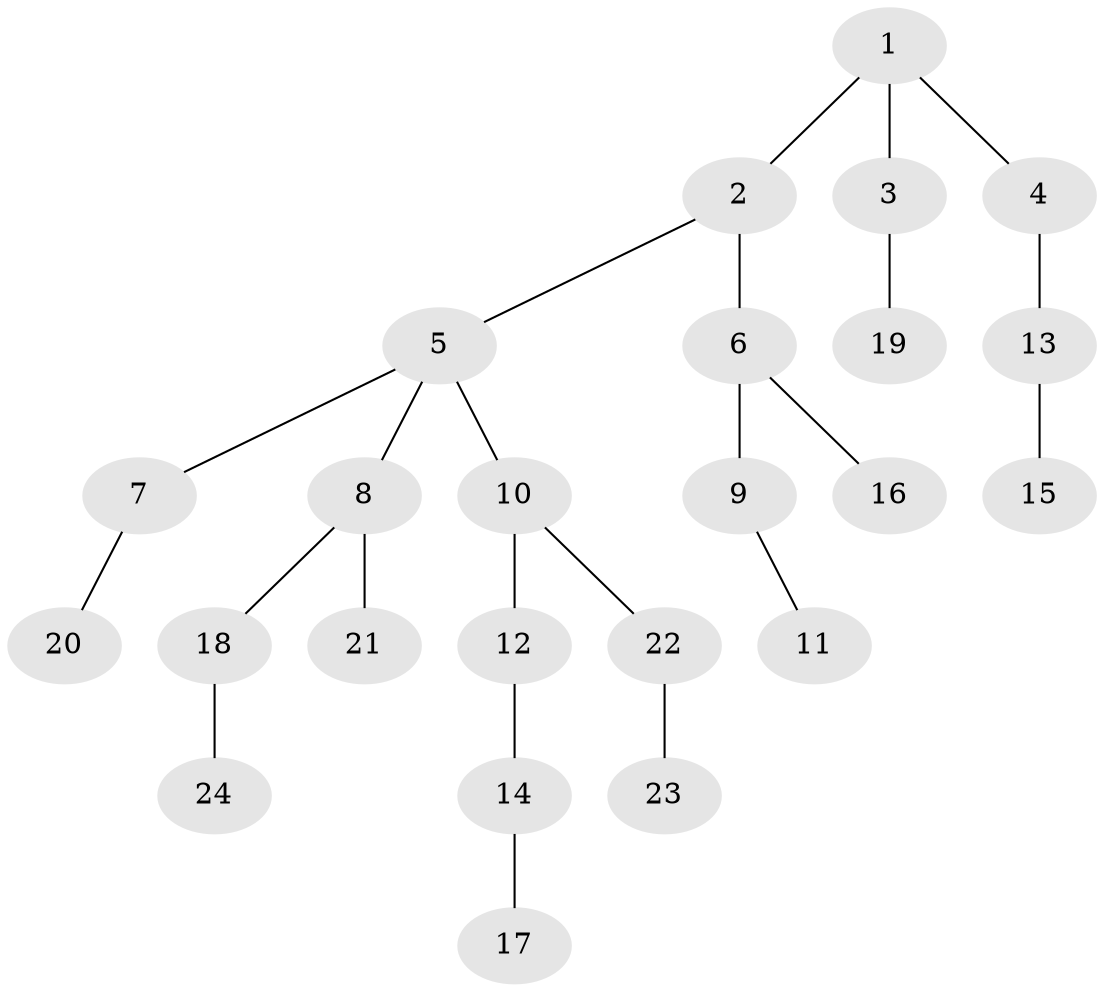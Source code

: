 // original degree distribution, {5: 0.07017543859649122, 4: 0.05263157894736842, 2: 0.22807017543859648, 6: 0.017543859649122806, 3: 0.10526315789473684, 1: 0.5263157894736842}
// Generated by graph-tools (version 1.1) at 2025/52/03/04/25 22:52:01]
// undirected, 24 vertices, 23 edges
graph export_dot {
  node [color=gray90,style=filled];
  1;
  2;
  3;
  4;
  5;
  6;
  7;
  8;
  9;
  10;
  11;
  12;
  13;
  14;
  15;
  16;
  17;
  18;
  19;
  20;
  21;
  22;
  23;
  24;
  1 -- 2 [weight=1.0];
  1 -- 3 [weight=2.0];
  1 -- 4 [weight=1.0];
  2 -- 5 [weight=1.0];
  2 -- 6 [weight=1.0];
  3 -- 19 [weight=1.0];
  4 -- 13 [weight=1.0];
  5 -- 7 [weight=1.0];
  5 -- 8 [weight=1.0];
  5 -- 10 [weight=1.0];
  6 -- 9 [weight=3.0];
  6 -- 16 [weight=1.0];
  7 -- 20 [weight=1.0];
  8 -- 18 [weight=1.0];
  8 -- 21 [weight=1.0];
  9 -- 11 [weight=1.0];
  10 -- 12 [weight=2.0];
  10 -- 22 [weight=1.0];
  12 -- 14 [weight=1.0];
  13 -- 15 [weight=3.0];
  14 -- 17 [weight=1.0];
  18 -- 24 [weight=1.0];
  22 -- 23 [weight=1.0];
}
